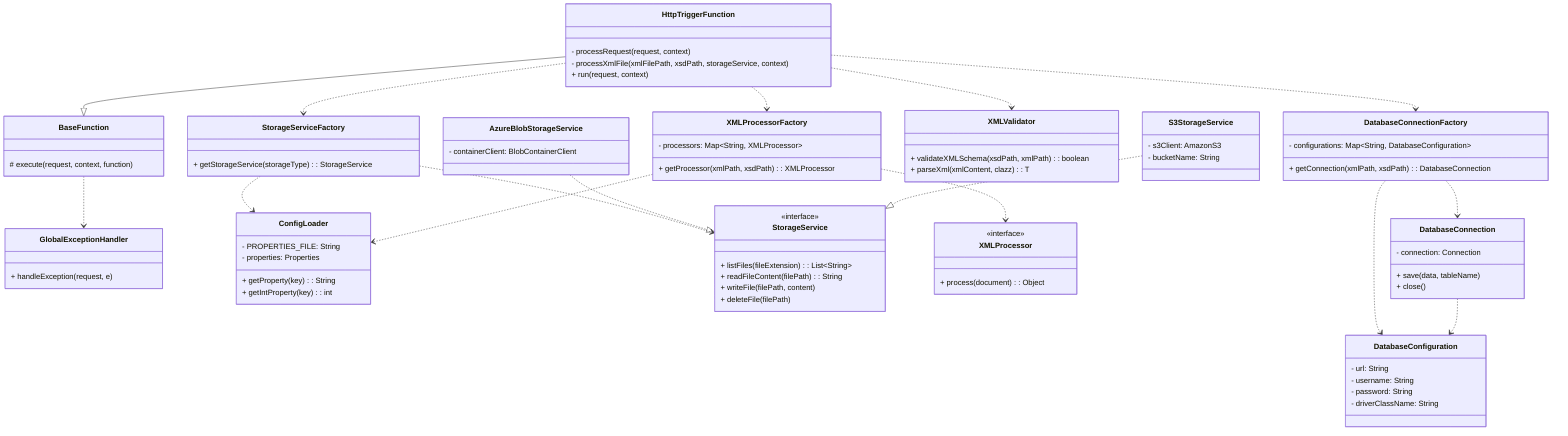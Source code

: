 classDiagram
    class HttpTriggerFunction {
        - processRequest(request, context)
        - processXmlFile(xmlFilePath, xsdPath, storageService, context)
        + run(request, context)
    }
    class BaseFunction {
        # execute(request, context, function)
    }
    class GlobalExceptionHandler {
        + handleException(request, e)
    }
    class ConfigLoader {
        - PROPERTIES_FILE: String
        - properties: Properties
        + getProperty(key): String
        + getIntProperty(key): int
    }
    class StorageServiceFactory {
        + getStorageService(storageType): StorageService
    }
    class StorageService {
        <<interface>>
        + listFiles(fileExtension): List~String~
        + readFileContent(filePath): String
        + writeFile(filePath, content)
        + deleteFile(filePath)
    }
    class AzureBlobStorageService {
        - containerClient: BlobContainerClient
    }
    class S3StorageService {
        - s3Client: AmazonS3
        - bucketName: String
    }
    class XMLValidator {
        + validateXMLSchema(xsdPath, xmlPath): boolean
        + parseXml(xmlContent, clazz): T
    }
    class XMLProcessorFactory {
        - processors: Map~String, XMLProcessor~
        + getProcessor(xmlPath, xsdPath): XMLProcessor
    }
    class XMLProcessor {
        <<interface>>
        + process(document): Object
    }
    class DatabaseConnectionFactory {
        - configurations: Map~String, DatabaseConfiguration~
        + getConnection(xmlPath, xsdPath): DatabaseConnection
    }
    class DatabaseConfiguration {
        - url: String
        - username: String
        - password: String
        - driverClassName: String
    }
    class DatabaseConnection {
        - connection: Connection
        + save(data, tableName)
        + close()
    }

    HttpTriggerFunction --|> BaseFunction
    HttpTriggerFunction ..> StorageServiceFactory
    HttpTriggerFunction ..> XMLValidator
    HttpTriggerFunction ..> XMLProcessorFactory
    HttpTriggerFunction ..> DatabaseConnectionFactory
    BaseFunction ..> GlobalExceptionHandler
    StorageServiceFactory ..> ConfigLoader
    StorageServiceFactory ..> StorageService
    AzureBlobStorageService ..|> StorageService
    S3StorageService ..|> StorageService
    XMLProcessorFactory ..> XMLProcessor
    XMLProcessorFactory ..> ConfigLoader
    DatabaseConnectionFactory ..> DatabaseConfiguration
    DatabaseConnectionFactory ..> DatabaseConnection
    DatabaseConnection ..> DatabaseConfiguration